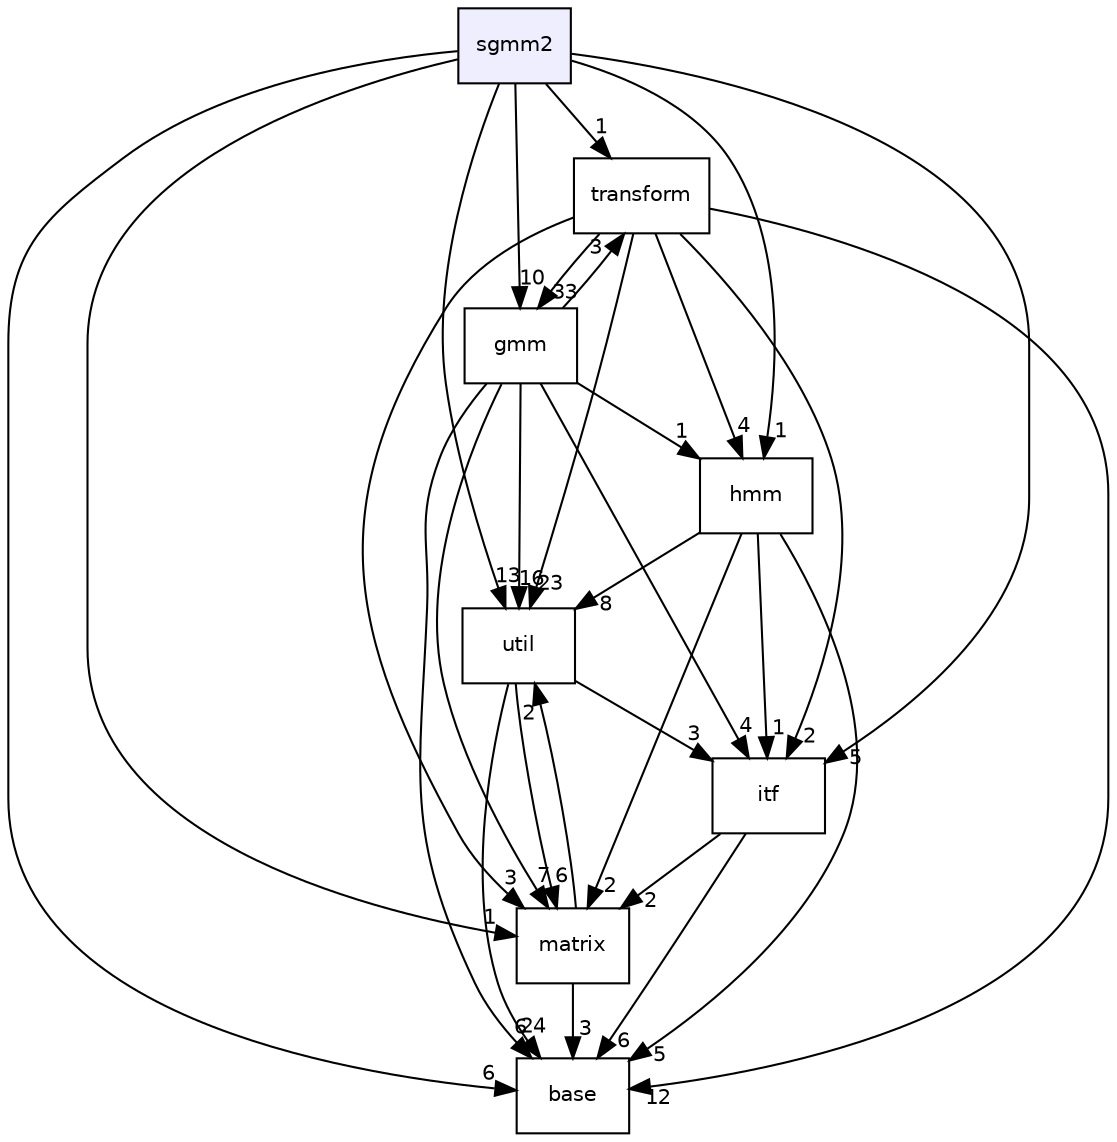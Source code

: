 digraph "sgmm2" {
  compound=true
  node [ fontsize="10", fontname="Helvetica"];
  edge [ labelfontsize="10", labelfontname="Helvetica"];
  dir_2e311ad0f4d35fdd5e5e3676d11e5d42 [shape=box, label="sgmm2", style="filled", fillcolor="#eeeeff", pencolor="black", URL="dir_2e311ad0f4d35fdd5e5e3676d11e5d42.html"];
  dir_23ec12649285f9fabf3a6b7380226c28 [shape=box label="util" URL="dir_23ec12649285f9fabf3a6b7380226c28.html"];
  dir_109f68d84cef4a133396a0be144fa9b1 [shape=box label="matrix" URL="dir_109f68d84cef4a133396a0be144fa9b1.html"];
  dir_e914ee4d4a44400f1fdb170cb4ead18a [shape=box label="base" URL="dir_e914ee4d4a44400f1fdb170cb4ead18a.html"];
  dir_67f27d7ccdb63301c384d2b28b535a47 [shape=box label="transform" URL="dir_67f27d7ccdb63301c384d2b28b535a47.html"];
  dir_1150ab87bf3833b7161cf56b3aed78f9 [shape=box label="hmm" URL="dir_1150ab87bf3833b7161cf56b3aed78f9.html"];
  dir_32e73c41882ed4a4c395a3bf41490b9a [shape=box label="itf" URL="dir_32e73c41882ed4a4c395a3bf41490b9a.html"];
  dir_411f61cd8229061a5d69eb0617560b44 [shape=box label="gmm" URL="dir_411f61cd8229061a5d69eb0617560b44.html"];
  dir_23ec12649285f9fabf3a6b7380226c28->dir_109f68d84cef4a133396a0be144fa9b1 [headlabel="6", labeldistance=1.5 headhref="dir_000034_000023.html"];
  dir_23ec12649285f9fabf3a6b7380226c28->dir_e914ee4d4a44400f1fdb170cb4ead18a [headlabel="24", labeldistance=1.5 headhref="dir_000034_000000.html"];
  dir_23ec12649285f9fabf3a6b7380226c28->dir_32e73c41882ed4a4c395a3bf41490b9a [headlabel="3", labeldistance=1.5 headhref="dir_000034_000016.html"];
  dir_109f68d84cef4a133396a0be144fa9b1->dir_23ec12649285f9fabf3a6b7380226c28 [headlabel="2", labeldistance=1.5 headhref="dir_000023_000034.html"];
  dir_109f68d84cef4a133396a0be144fa9b1->dir_e914ee4d4a44400f1fdb170cb4ead18a [headlabel="3", labeldistance=1.5 headhref="dir_000023_000000.html"];
  dir_2e311ad0f4d35fdd5e5e3676d11e5d42->dir_23ec12649285f9fabf3a6b7380226c28 [headlabel="13", labeldistance=1.5 headhref="dir_000030_000034.html"];
  dir_2e311ad0f4d35fdd5e5e3676d11e5d42->dir_109f68d84cef4a133396a0be144fa9b1 [headlabel="1", labeldistance=1.5 headhref="dir_000030_000023.html"];
  dir_2e311ad0f4d35fdd5e5e3676d11e5d42->dir_e914ee4d4a44400f1fdb170cb4ead18a [headlabel="6", labeldistance=1.5 headhref="dir_000030_000000.html"];
  dir_2e311ad0f4d35fdd5e5e3676d11e5d42->dir_67f27d7ccdb63301c384d2b28b535a47 [headlabel="1", labeldistance=1.5 headhref="dir_000030_000032.html"];
  dir_2e311ad0f4d35fdd5e5e3676d11e5d42->dir_1150ab87bf3833b7161cf56b3aed78f9 [headlabel="1", labeldistance=1.5 headhref="dir_000030_000011.html"];
  dir_2e311ad0f4d35fdd5e5e3676d11e5d42->dir_32e73c41882ed4a4c395a3bf41490b9a [headlabel="5", labeldistance=1.5 headhref="dir_000030_000016.html"];
  dir_2e311ad0f4d35fdd5e5e3676d11e5d42->dir_411f61cd8229061a5d69eb0617560b44 [headlabel="10", labeldistance=1.5 headhref="dir_000030_000009.html"];
  dir_67f27d7ccdb63301c384d2b28b535a47->dir_23ec12649285f9fabf3a6b7380226c28 [headlabel="23", labeldistance=1.5 headhref="dir_000032_000034.html"];
  dir_67f27d7ccdb63301c384d2b28b535a47->dir_109f68d84cef4a133396a0be144fa9b1 [headlabel="3", labeldistance=1.5 headhref="dir_000032_000023.html"];
  dir_67f27d7ccdb63301c384d2b28b535a47->dir_e914ee4d4a44400f1fdb170cb4ead18a [headlabel="12", labeldistance=1.5 headhref="dir_000032_000000.html"];
  dir_67f27d7ccdb63301c384d2b28b535a47->dir_1150ab87bf3833b7161cf56b3aed78f9 [headlabel="4", labeldistance=1.5 headhref="dir_000032_000011.html"];
  dir_67f27d7ccdb63301c384d2b28b535a47->dir_32e73c41882ed4a4c395a3bf41490b9a [headlabel="2", labeldistance=1.5 headhref="dir_000032_000016.html"];
  dir_67f27d7ccdb63301c384d2b28b535a47->dir_411f61cd8229061a5d69eb0617560b44 [headlabel="33", labeldistance=1.5 headhref="dir_000032_000009.html"];
  dir_1150ab87bf3833b7161cf56b3aed78f9->dir_23ec12649285f9fabf3a6b7380226c28 [headlabel="8", labeldistance=1.5 headhref="dir_000011_000034.html"];
  dir_1150ab87bf3833b7161cf56b3aed78f9->dir_109f68d84cef4a133396a0be144fa9b1 [headlabel="2", labeldistance=1.5 headhref="dir_000011_000023.html"];
  dir_1150ab87bf3833b7161cf56b3aed78f9->dir_e914ee4d4a44400f1fdb170cb4ead18a [headlabel="5", labeldistance=1.5 headhref="dir_000011_000000.html"];
  dir_1150ab87bf3833b7161cf56b3aed78f9->dir_32e73c41882ed4a4c395a3bf41490b9a [headlabel="1", labeldistance=1.5 headhref="dir_000011_000016.html"];
  dir_32e73c41882ed4a4c395a3bf41490b9a->dir_109f68d84cef4a133396a0be144fa9b1 [headlabel="2", labeldistance=1.5 headhref="dir_000016_000023.html"];
  dir_32e73c41882ed4a4c395a3bf41490b9a->dir_e914ee4d4a44400f1fdb170cb4ead18a [headlabel="6", labeldistance=1.5 headhref="dir_000016_000000.html"];
  dir_411f61cd8229061a5d69eb0617560b44->dir_23ec12649285f9fabf3a6b7380226c28 [headlabel="16", labeldistance=1.5 headhref="dir_000009_000034.html"];
  dir_411f61cd8229061a5d69eb0617560b44->dir_109f68d84cef4a133396a0be144fa9b1 [headlabel="7", labeldistance=1.5 headhref="dir_000009_000023.html"];
  dir_411f61cd8229061a5d69eb0617560b44->dir_e914ee4d4a44400f1fdb170cb4ead18a [headlabel="6", labeldistance=1.5 headhref="dir_000009_000000.html"];
  dir_411f61cd8229061a5d69eb0617560b44->dir_67f27d7ccdb63301c384d2b28b535a47 [headlabel="3", labeldistance=1.5 headhref="dir_000009_000032.html"];
  dir_411f61cd8229061a5d69eb0617560b44->dir_1150ab87bf3833b7161cf56b3aed78f9 [headlabel="1", labeldistance=1.5 headhref="dir_000009_000011.html"];
  dir_411f61cd8229061a5d69eb0617560b44->dir_32e73c41882ed4a4c395a3bf41490b9a [headlabel="4", labeldistance=1.5 headhref="dir_000009_000016.html"];
}
